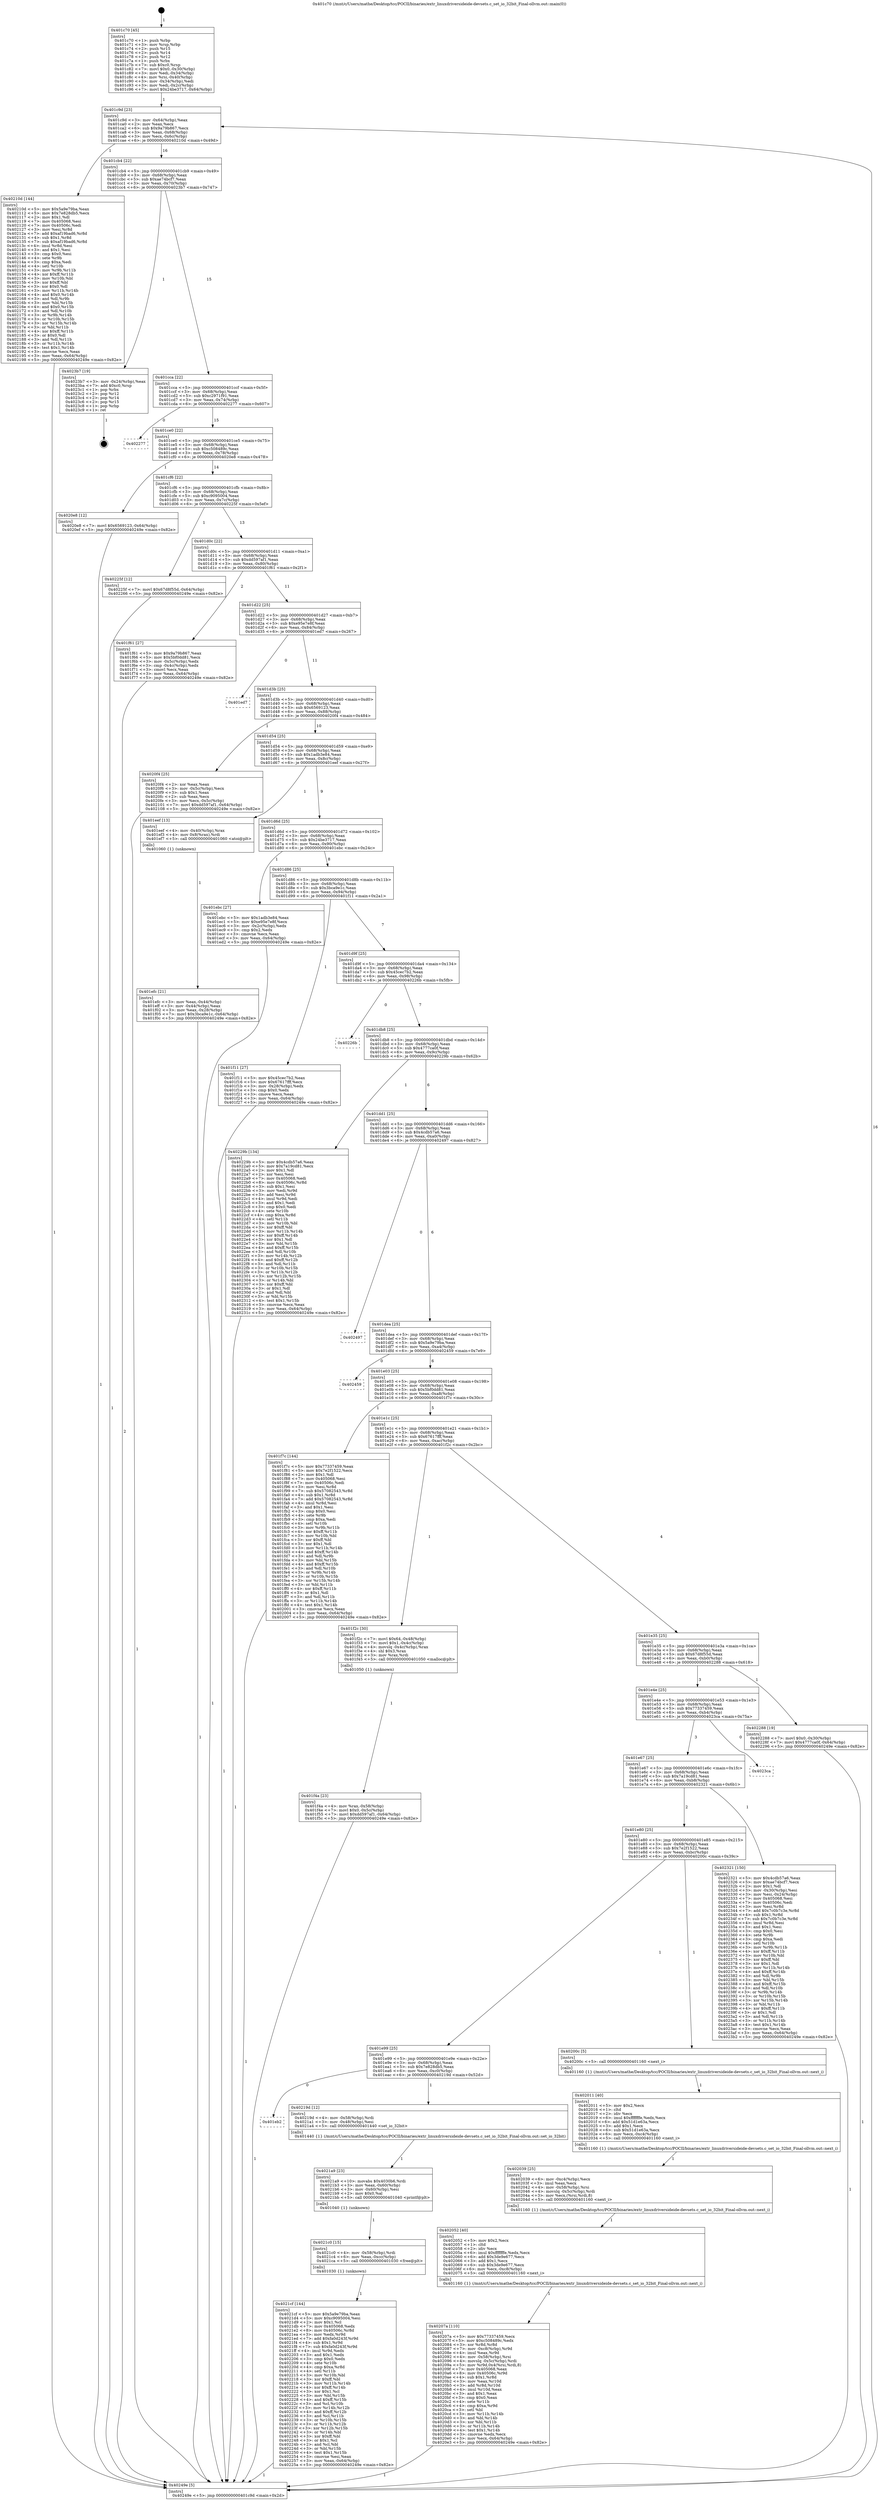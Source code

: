 digraph "0x401c70" {
  label = "0x401c70 (/mnt/c/Users/mathe/Desktop/tcc/POCII/binaries/extr_linuxdriversideide-devsets.c_set_io_32bit_Final-ollvm.out::main(0))"
  labelloc = "t"
  node[shape=record]

  Entry [label="",width=0.3,height=0.3,shape=circle,fillcolor=black,style=filled]
  "0x401c9d" [label="{
     0x401c9d [23]\l
     | [instrs]\l
     &nbsp;&nbsp;0x401c9d \<+3\>: mov -0x64(%rbp),%eax\l
     &nbsp;&nbsp;0x401ca0 \<+2\>: mov %eax,%ecx\l
     &nbsp;&nbsp;0x401ca2 \<+6\>: sub $0x9a79b867,%ecx\l
     &nbsp;&nbsp;0x401ca8 \<+3\>: mov %eax,-0x68(%rbp)\l
     &nbsp;&nbsp;0x401cab \<+3\>: mov %ecx,-0x6c(%rbp)\l
     &nbsp;&nbsp;0x401cae \<+6\>: je 000000000040210d \<main+0x49d\>\l
  }"]
  "0x40210d" [label="{
     0x40210d [144]\l
     | [instrs]\l
     &nbsp;&nbsp;0x40210d \<+5\>: mov $0x5a9e79ba,%eax\l
     &nbsp;&nbsp;0x402112 \<+5\>: mov $0x7e828db5,%ecx\l
     &nbsp;&nbsp;0x402117 \<+2\>: mov $0x1,%dl\l
     &nbsp;&nbsp;0x402119 \<+7\>: mov 0x405068,%esi\l
     &nbsp;&nbsp;0x402120 \<+7\>: mov 0x40506c,%edi\l
     &nbsp;&nbsp;0x402127 \<+3\>: mov %esi,%r8d\l
     &nbsp;&nbsp;0x40212a \<+7\>: add $0xaf19bad6,%r8d\l
     &nbsp;&nbsp;0x402131 \<+4\>: sub $0x1,%r8d\l
     &nbsp;&nbsp;0x402135 \<+7\>: sub $0xaf19bad6,%r8d\l
     &nbsp;&nbsp;0x40213c \<+4\>: imul %r8d,%esi\l
     &nbsp;&nbsp;0x402140 \<+3\>: and $0x1,%esi\l
     &nbsp;&nbsp;0x402143 \<+3\>: cmp $0x0,%esi\l
     &nbsp;&nbsp;0x402146 \<+4\>: sete %r9b\l
     &nbsp;&nbsp;0x40214a \<+3\>: cmp $0xa,%edi\l
     &nbsp;&nbsp;0x40214d \<+4\>: setl %r10b\l
     &nbsp;&nbsp;0x402151 \<+3\>: mov %r9b,%r11b\l
     &nbsp;&nbsp;0x402154 \<+4\>: xor $0xff,%r11b\l
     &nbsp;&nbsp;0x402158 \<+3\>: mov %r10b,%bl\l
     &nbsp;&nbsp;0x40215b \<+3\>: xor $0xff,%bl\l
     &nbsp;&nbsp;0x40215e \<+3\>: xor $0x0,%dl\l
     &nbsp;&nbsp;0x402161 \<+3\>: mov %r11b,%r14b\l
     &nbsp;&nbsp;0x402164 \<+4\>: and $0x0,%r14b\l
     &nbsp;&nbsp;0x402168 \<+3\>: and %dl,%r9b\l
     &nbsp;&nbsp;0x40216b \<+3\>: mov %bl,%r15b\l
     &nbsp;&nbsp;0x40216e \<+4\>: and $0x0,%r15b\l
     &nbsp;&nbsp;0x402172 \<+3\>: and %dl,%r10b\l
     &nbsp;&nbsp;0x402175 \<+3\>: or %r9b,%r14b\l
     &nbsp;&nbsp;0x402178 \<+3\>: or %r10b,%r15b\l
     &nbsp;&nbsp;0x40217b \<+3\>: xor %r15b,%r14b\l
     &nbsp;&nbsp;0x40217e \<+3\>: or %bl,%r11b\l
     &nbsp;&nbsp;0x402181 \<+4\>: xor $0xff,%r11b\l
     &nbsp;&nbsp;0x402185 \<+3\>: or $0x0,%dl\l
     &nbsp;&nbsp;0x402188 \<+3\>: and %dl,%r11b\l
     &nbsp;&nbsp;0x40218b \<+3\>: or %r11b,%r14b\l
     &nbsp;&nbsp;0x40218e \<+4\>: test $0x1,%r14b\l
     &nbsp;&nbsp;0x402192 \<+3\>: cmovne %ecx,%eax\l
     &nbsp;&nbsp;0x402195 \<+3\>: mov %eax,-0x64(%rbp)\l
     &nbsp;&nbsp;0x402198 \<+5\>: jmp 000000000040249e \<main+0x82e\>\l
  }"]
  "0x401cb4" [label="{
     0x401cb4 [22]\l
     | [instrs]\l
     &nbsp;&nbsp;0x401cb4 \<+5\>: jmp 0000000000401cb9 \<main+0x49\>\l
     &nbsp;&nbsp;0x401cb9 \<+3\>: mov -0x68(%rbp),%eax\l
     &nbsp;&nbsp;0x401cbc \<+5\>: sub $0xae74bcf7,%eax\l
     &nbsp;&nbsp;0x401cc1 \<+3\>: mov %eax,-0x70(%rbp)\l
     &nbsp;&nbsp;0x401cc4 \<+6\>: je 00000000004023b7 \<main+0x747\>\l
  }"]
  Exit [label="",width=0.3,height=0.3,shape=circle,fillcolor=black,style=filled,peripheries=2]
  "0x4023b7" [label="{
     0x4023b7 [19]\l
     | [instrs]\l
     &nbsp;&nbsp;0x4023b7 \<+3\>: mov -0x24(%rbp),%eax\l
     &nbsp;&nbsp;0x4023ba \<+7\>: add $0xc0,%rsp\l
     &nbsp;&nbsp;0x4023c1 \<+1\>: pop %rbx\l
     &nbsp;&nbsp;0x4023c2 \<+2\>: pop %r12\l
     &nbsp;&nbsp;0x4023c4 \<+2\>: pop %r14\l
     &nbsp;&nbsp;0x4023c6 \<+2\>: pop %r15\l
     &nbsp;&nbsp;0x4023c8 \<+1\>: pop %rbp\l
     &nbsp;&nbsp;0x4023c9 \<+1\>: ret\l
  }"]
  "0x401cca" [label="{
     0x401cca [22]\l
     | [instrs]\l
     &nbsp;&nbsp;0x401cca \<+5\>: jmp 0000000000401ccf \<main+0x5f\>\l
     &nbsp;&nbsp;0x401ccf \<+3\>: mov -0x68(%rbp),%eax\l
     &nbsp;&nbsp;0x401cd2 \<+5\>: sub $0xc2971f91,%eax\l
     &nbsp;&nbsp;0x401cd7 \<+3\>: mov %eax,-0x74(%rbp)\l
     &nbsp;&nbsp;0x401cda \<+6\>: je 0000000000402277 \<main+0x607\>\l
  }"]
  "0x4021cf" [label="{
     0x4021cf [144]\l
     | [instrs]\l
     &nbsp;&nbsp;0x4021cf \<+5\>: mov $0x5a9e79ba,%eax\l
     &nbsp;&nbsp;0x4021d4 \<+5\>: mov $0xc9095004,%esi\l
     &nbsp;&nbsp;0x4021d9 \<+2\>: mov $0x1,%cl\l
     &nbsp;&nbsp;0x4021db \<+7\>: mov 0x405068,%edx\l
     &nbsp;&nbsp;0x4021e2 \<+8\>: mov 0x40506c,%r8d\l
     &nbsp;&nbsp;0x4021ea \<+3\>: mov %edx,%r9d\l
     &nbsp;&nbsp;0x4021ed \<+7\>: add $0xfa0d243f,%r9d\l
     &nbsp;&nbsp;0x4021f4 \<+4\>: sub $0x1,%r9d\l
     &nbsp;&nbsp;0x4021f8 \<+7\>: sub $0xfa0d243f,%r9d\l
     &nbsp;&nbsp;0x4021ff \<+4\>: imul %r9d,%edx\l
     &nbsp;&nbsp;0x402203 \<+3\>: and $0x1,%edx\l
     &nbsp;&nbsp;0x402206 \<+3\>: cmp $0x0,%edx\l
     &nbsp;&nbsp;0x402209 \<+4\>: sete %r10b\l
     &nbsp;&nbsp;0x40220d \<+4\>: cmp $0xa,%r8d\l
     &nbsp;&nbsp;0x402211 \<+4\>: setl %r11b\l
     &nbsp;&nbsp;0x402215 \<+3\>: mov %r10b,%bl\l
     &nbsp;&nbsp;0x402218 \<+3\>: xor $0xff,%bl\l
     &nbsp;&nbsp;0x40221b \<+3\>: mov %r11b,%r14b\l
     &nbsp;&nbsp;0x40221e \<+4\>: xor $0xff,%r14b\l
     &nbsp;&nbsp;0x402222 \<+3\>: xor $0x1,%cl\l
     &nbsp;&nbsp;0x402225 \<+3\>: mov %bl,%r15b\l
     &nbsp;&nbsp;0x402228 \<+4\>: and $0xff,%r15b\l
     &nbsp;&nbsp;0x40222c \<+3\>: and %cl,%r10b\l
     &nbsp;&nbsp;0x40222f \<+3\>: mov %r14b,%r12b\l
     &nbsp;&nbsp;0x402232 \<+4\>: and $0xff,%r12b\l
     &nbsp;&nbsp;0x402236 \<+3\>: and %cl,%r11b\l
     &nbsp;&nbsp;0x402239 \<+3\>: or %r10b,%r15b\l
     &nbsp;&nbsp;0x40223c \<+3\>: or %r11b,%r12b\l
     &nbsp;&nbsp;0x40223f \<+3\>: xor %r12b,%r15b\l
     &nbsp;&nbsp;0x402242 \<+3\>: or %r14b,%bl\l
     &nbsp;&nbsp;0x402245 \<+3\>: xor $0xff,%bl\l
     &nbsp;&nbsp;0x402248 \<+3\>: or $0x1,%cl\l
     &nbsp;&nbsp;0x40224b \<+2\>: and %cl,%bl\l
     &nbsp;&nbsp;0x40224d \<+3\>: or %bl,%r15b\l
     &nbsp;&nbsp;0x402250 \<+4\>: test $0x1,%r15b\l
     &nbsp;&nbsp;0x402254 \<+3\>: cmovne %esi,%eax\l
     &nbsp;&nbsp;0x402257 \<+3\>: mov %eax,-0x64(%rbp)\l
     &nbsp;&nbsp;0x40225a \<+5\>: jmp 000000000040249e \<main+0x82e\>\l
  }"]
  "0x402277" [label="{
     0x402277\l
  }", style=dashed]
  "0x401ce0" [label="{
     0x401ce0 [22]\l
     | [instrs]\l
     &nbsp;&nbsp;0x401ce0 \<+5\>: jmp 0000000000401ce5 \<main+0x75\>\l
     &nbsp;&nbsp;0x401ce5 \<+3\>: mov -0x68(%rbp),%eax\l
     &nbsp;&nbsp;0x401ce8 \<+5\>: sub $0xc508489c,%eax\l
     &nbsp;&nbsp;0x401ced \<+3\>: mov %eax,-0x78(%rbp)\l
     &nbsp;&nbsp;0x401cf0 \<+6\>: je 00000000004020e8 \<main+0x478\>\l
  }"]
  "0x4021c0" [label="{
     0x4021c0 [15]\l
     | [instrs]\l
     &nbsp;&nbsp;0x4021c0 \<+4\>: mov -0x58(%rbp),%rdi\l
     &nbsp;&nbsp;0x4021c4 \<+6\>: mov %eax,-0xcc(%rbp)\l
     &nbsp;&nbsp;0x4021ca \<+5\>: call 0000000000401030 \<free@plt\>\l
     | [calls]\l
     &nbsp;&nbsp;0x401030 \{1\} (unknown)\l
  }"]
  "0x4020e8" [label="{
     0x4020e8 [12]\l
     | [instrs]\l
     &nbsp;&nbsp;0x4020e8 \<+7\>: movl $0x6569123,-0x64(%rbp)\l
     &nbsp;&nbsp;0x4020ef \<+5\>: jmp 000000000040249e \<main+0x82e\>\l
  }"]
  "0x401cf6" [label="{
     0x401cf6 [22]\l
     | [instrs]\l
     &nbsp;&nbsp;0x401cf6 \<+5\>: jmp 0000000000401cfb \<main+0x8b\>\l
     &nbsp;&nbsp;0x401cfb \<+3\>: mov -0x68(%rbp),%eax\l
     &nbsp;&nbsp;0x401cfe \<+5\>: sub $0xc9095004,%eax\l
     &nbsp;&nbsp;0x401d03 \<+3\>: mov %eax,-0x7c(%rbp)\l
     &nbsp;&nbsp;0x401d06 \<+6\>: je 000000000040225f \<main+0x5ef\>\l
  }"]
  "0x4021a9" [label="{
     0x4021a9 [23]\l
     | [instrs]\l
     &nbsp;&nbsp;0x4021a9 \<+10\>: movabs $0x4030b6,%rdi\l
     &nbsp;&nbsp;0x4021b3 \<+3\>: mov %eax,-0x60(%rbp)\l
     &nbsp;&nbsp;0x4021b6 \<+3\>: mov -0x60(%rbp),%esi\l
     &nbsp;&nbsp;0x4021b9 \<+2\>: mov $0x0,%al\l
     &nbsp;&nbsp;0x4021bb \<+5\>: call 0000000000401040 \<printf@plt\>\l
     | [calls]\l
     &nbsp;&nbsp;0x401040 \{1\} (unknown)\l
  }"]
  "0x40225f" [label="{
     0x40225f [12]\l
     | [instrs]\l
     &nbsp;&nbsp;0x40225f \<+7\>: movl $0x67d8f55d,-0x64(%rbp)\l
     &nbsp;&nbsp;0x402266 \<+5\>: jmp 000000000040249e \<main+0x82e\>\l
  }"]
  "0x401d0c" [label="{
     0x401d0c [22]\l
     | [instrs]\l
     &nbsp;&nbsp;0x401d0c \<+5\>: jmp 0000000000401d11 \<main+0xa1\>\l
     &nbsp;&nbsp;0x401d11 \<+3\>: mov -0x68(%rbp),%eax\l
     &nbsp;&nbsp;0x401d14 \<+5\>: sub $0xdd597af1,%eax\l
     &nbsp;&nbsp;0x401d19 \<+3\>: mov %eax,-0x80(%rbp)\l
     &nbsp;&nbsp;0x401d1c \<+6\>: je 0000000000401f61 \<main+0x2f1\>\l
  }"]
  "0x401eb2" [label="{
     0x401eb2\l
  }", style=dashed]
  "0x401f61" [label="{
     0x401f61 [27]\l
     | [instrs]\l
     &nbsp;&nbsp;0x401f61 \<+5\>: mov $0x9a79b867,%eax\l
     &nbsp;&nbsp;0x401f66 \<+5\>: mov $0x5bf0dd81,%ecx\l
     &nbsp;&nbsp;0x401f6b \<+3\>: mov -0x5c(%rbp),%edx\l
     &nbsp;&nbsp;0x401f6e \<+3\>: cmp -0x4c(%rbp),%edx\l
     &nbsp;&nbsp;0x401f71 \<+3\>: cmovl %ecx,%eax\l
     &nbsp;&nbsp;0x401f74 \<+3\>: mov %eax,-0x64(%rbp)\l
     &nbsp;&nbsp;0x401f77 \<+5\>: jmp 000000000040249e \<main+0x82e\>\l
  }"]
  "0x401d22" [label="{
     0x401d22 [25]\l
     | [instrs]\l
     &nbsp;&nbsp;0x401d22 \<+5\>: jmp 0000000000401d27 \<main+0xb7\>\l
     &nbsp;&nbsp;0x401d27 \<+3\>: mov -0x68(%rbp),%eax\l
     &nbsp;&nbsp;0x401d2a \<+5\>: sub $0xe95e7e8f,%eax\l
     &nbsp;&nbsp;0x401d2f \<+6\>: mov %eax,-0x84(%rbp)\l
     &nbsp;&nbsp;0x401d35 \<+6\>: je 0000000000401ed7 \<main+0x267\>\l
  }"]
  "0x40219d" [label="{
     0x40219d [12]\l
     | [instrs]\l
     &nbsp;&nbsp;0x40219d \<+4\>: mov -0x58(%rbp),%rdi\l
     &nbsp;&nbsp;0x4021a1 \<+3\>: mov -0x48(%rbp),%esi\l
     &nbsp;&nbsp;0x4021a4 \<+5\>: call 0000000000401440 \<set_io_32bit\>\l
     | [calls]\l
     &nbsp;&nbsp;0x401440 \{1\} (/mnt/c/Users/mathe/Desktop/tcc/POCII/binaries/extr_linuxdriversideide-devsets.c_set_io_32bit_Final-ollvm.out::set_io_32bit)\l
  }"]
  "0x401ed7" [label="{
     0x401ed7\l
  }", style=dashed]
  "0x401d3b" [label="{
     0x401d3b [25]\l
     | [instrs]\l
     &nbsp;&nbsp;0x401d3b \<+5\>: jmp 0000000000401d40 \<main+0xd0\>\l
     &nbsp;&nbsp;0x401d40 \<+3\>: mov -0x68(%rbp),%eax\l
     &nbsp;&nbsp;0x401d43 \<+5\>: sub $0x6569123,%eax\l
     &nbsp;&nbsp;0x401d48 \<+6\>: mov %eax,-0x88(%rbp)\l
     &nbsp;&nbsp;0x401d4e \<+6\>: je 00000000004020f4 \<main+0x484\>\l
  }"]
  "0x40207a" [label="{
     0x40207a [110]\l
     | [instrs]\l
     &nbsp;&nbsp;0x40207a \<+5\>: mov $0x77337459,%ecx\l
     &nbsp;&nbsp;0x40207f \<+5\>: mov $0xc508489c,%edx\l
     &nbsp;&nbsp;0x402084 \<+3\>: xor %r8d,%r8d\l
     &nbsp;&nbsp;0x402087 \<+7\>: mov -0xc8(%rbp),%r9d\l
     &nbsp;&nbsp;0x40208e \<+4\>: imul %eax,%r9d\l
     &nbsp;&nbsp;0x402092 \<+4\>: mov -0x58(%rbp),%rsi\l
     &nbsp;&nbsp;0x402096 \<+4\>: movslq -0x5c(%rbp),%rdi\l
     &nbsp;&nbsp;0x40209a \<+5\>: mov %r9d,0x4(%rsi,%rdi,8)\l
     &nbsp;&nbsp;0x40209f \<+7\>: mov 0x405068,%eax\l
     &nbsp;&nbsp;0x4020a6 \<+8\>: mov 0x40506c,%r9d\l
     &nbsp;&nbsp;0x4020ae \<+4\>: sub $0x1,%r8d\l
     &nbsp;&nbsp;0x4020b2 \<+3\>: mov %eax,%r10d\l
     &nbsp;&nbsp;0x4020b5 \<+3\>: add %r8d,%r10d\l
     &nbsp;&nbsp;0x4020b8 \<+4\>: imul %r10d,%eax\l
     &nbsp;&nbsp;0x4020bc \<+3\>: and $0x1,%eax\l
     &nbsp;&nbsp;0x4020bf \<+3\>: cmp $0x0,%eax\l
     &nbsp;&nbsp;0x4020c2 \<+4\>: sete %r11b\l
     &nbsp;&nbsp;0x4020c6 \<+4\>: cmp $0xa,%r9d\l
     &nbsp;&nbsp;0x4020ca \<+3\>: setl %bl\l
     &nbsp;&nbsp;0x4020cd \<+3\>: mov %r11b,%r14b\l
     &nbsp;&nbsp;0x4020d0 \<+3\>: and %bl,%r14b\l
     &nbsp;&nbsp;0x4020d3 \<+3\>: xor %bl,%r11b\l
     &nbsp;&nbsp;0x4020d6 \<+3\>: or %r11b,%r14b\l
     &nbsp;&nbsp;0x4020d9 \<+4\>: test $0x1,%r14b\l
     &nbsp;&nbsp;0x4020dd \<+3\>: cmovne %edx,%ecx\l
     &nbsp;&nbsp;0x4020e0 \<+3\>: mov %ecx,-0x64(%rbp)\l
     &nbsp;&nbsp;0x4020e3 \<+5\>: jmp 000000000040249e \<main+0x82e\>\l
  }"]
  "0x4020f4" [label="{
     0x4020f4 [25]\l
     | [instrs]\l
     &nbsp;&nbsp;0x4020f4 \<+2\>: xor %eax,%eax\l
     &nbsp;&nbsp;0x4020f6 \<+3\>: mov -0x5c(%rbp),%ecx\l
     &nbsp;&nbsp;0x4020f9 \<+3\>: sub $0x1,%eax\l
     &nbsp;&nbsp;0x4020fc \<+2\>: sub %eax,%ecx\l
     &nbsp;&nbsp;0x4020fe \<+3\>: mov %ecx,-0x5c(%rbp)\l
     &nbsp;&nbsp;0x402101 \<+7\>: movl $0xdd597af1,-0x64(%rbp)\l
     &nbsp;&nbsp;0x402108 \<+5\>: jmp 000000000040249e \<main+0x82e\>\l
  }"]
  "0x401d54" [label="{
     0x401d54 [25]\l
     | [instrs]\l
     &nbsp;&nbsp;0x401d54 \<+5\>: jmp 0000000000401d59 \<main+0xe9\>\l
     &nbsp;&nbsp;0x401d59 \<+3\>: mov -0x68(%rbp),%eax\l
     &nbsp;&nbsp;0x401d5c \<+5\>: sub $0x1adb3e84,%eax\l
     &nbsp;&nbsp;0x401d61 \<+6\>: mov %eax,-0x8c(%rbp)\l
     &nbsp;&nbsp;0x401d67 \<+6\>: je 0000000000401eef \<main+0x27f\>\l
  }"]
  "0x402052" [label="{
     0x402052 [40]\l
     | [instrs]\l
     &nbsp;&nbsp;0x402052 \<+5\>: mov $0x2,%ecx\l
     &nbsp;&nbsp;0x402057 \<+1\>: cltd\l
     &nbsp;&nbsp;0x402058 \<+2\>: idiv %ecx\l
     &nbsp;&nbsp;0x40205a \<+6\>: imul $0xfffffffe,%edx,%ecx\l
     &nbsp;&nbsp;0x402060 \<+6\>: add $0x3de9e677,%ecx\l
     &nbsp;&nbsp;0x402066 \<+3\>: add $0x1,%ecx\l
     &nbsp;&nbsp;0x402069 \<+6\>: sub $0x3de9e677,%ecx\l
     &nbsp;&nbsp;0x40206f \<+6\>: mov %ecx,-0xc8(%rbp)\l
     &nbsp;&nbsp;0x402075 \<+5\>: call 0000000000401160 \<next_i\>\l
     | [calls]\l
     &nbsp;&nbsp;0x401160 \{1\} (/mnt/c/Users/mathe/Desktop/tcc/POCII/binaries/extr_linuxdriversideide-devsets.c_set_io_32bit_Final-ollvm.out::next_i)\l
  }"]
  "0x401eef" [label="{
     0x401eef [13]\l
     | [instrs]\l
     &nbsp;&nbsp;0x401eef \<+4\>: mov -0x40(%rbp),%rax\l
     &nbsp;&nbsp;0x401ef3 \<+4\>: mov 0x8(%rax),%rdi\l
     &nbsp;&nbsp;0x401ef7 \<+5\>: call 0000000000401060 \<atoi@plt\>\l
     | [calls]\l
     &nbsp;&nbsp;0x401060 \{1\} (unknown)\l
  }"]
  "0x401d6d" [label="{
     0x401d6d [25]\l
     | [instrs]\l
     &nbsp;&nbsp;0x401d6d \<+5\>: jmp 0000000000401d72 \<main+0x102\>\l
     &nbsp;&nbsp;0x401d72 \<+3\>: mov -0x68(%rbp),%eax\l
     &nbsp;&nbsp;0x401d75 \<+5\>: sub $0x24be3717,%eax\l
     &nbsp;&nbsp;0x401d7a \<+6\>: mov %eax,-0x90(%rbp)\l
     &nbsp;&nbsp;0x401d80 \<+6\>: je 0000000000401ebc \<main+0x24c\>\l
  }"]
  "0x402039" [label="{
     0x402039 [25]\l
     | [instrs]\l
     &nbsp;&nbsp;0x402039 \<+6\>: mov -0xc4(%rbp),%ecx\l
     &nbsp;&nbsp;0x40203f \<+3\>: imul %eax,%ecx\l
     &nbsp;&nbsp;0x402042 \<+4\>: mov -0x58(%rbp),%rsi\l
     &nbsp;&nbsp;0x402046 \<+4\>: movslq -0x5c(%rbp),%rdi\l
     &nbsp;&nbsp;0x40204a \<+3\>: mov %ecx,(%rsi,%rdi,8)\l
     &nbsp;&nbsp;0x40204d \<+5\>: call 0000000000401160 \<next_i\>\l
     | [calls]\l
     &nbsp;&nbsp;0x401160 \{1\} (/mnt/c/Users/mathe/Desktop/tcc/POCII/binaries/extr_linuxdriversideide-devsets.c_set_io_32bit_Final-ollvm.out::next_i)\l
  }"]
  "0x401ebc" [label="{
     0x401ebc [27]\l
     | [instrs]\l
     &nbsp;&nbsp;0x401ebc \<+5\>: mov $0x1adb3e84,%eax\l
     &nbsp;&nbsp;0x401ec1 \<+5\>: mov $0xe95e7e8f,%ecx\l
     &nbsp;&nbsp;0x401ec6 \<+3\>: mov -0x2c(%rbp),%edx\l
     &nbsp;&nbsp;0x401ec9 \<+3\>: cmp $0x2,%edx\l
     &nbsp;&nbsp;0x401ecc \<+3\>: cmovne %ecx,%eax\l
     &nbsp;&nbsp;0x401ecf \<+3\>: mov %eax,-0x64(%rbp)\l
     &nbsp;&nbsp;0x401ed2 \<+5\>: jmp 000000000040249e \<main+0x82e\>\l
  }"]
  "0x401d86" [label="{
     0x401d86 [25]\l
     | [instrs]\l
     &nbsp;&nbsp;0x401d86 \<+5\>: jmp 0000000000401d8b \<main+0x11b\>\l
     &nbsp;&nbsp;0x401d8b \<+3\>: mov -0x68(%rbp),%eax\l
     &nbsp;&nbsp;0x401d8e \<+5\>: sub $0x3bca9e1c,%eax\l
     &nbsp;&nbsp;0x401d93 \<+6\>: mov %eax,-0x94(%rbp)\l
     &nbsp;&nbsp;0x401d99 \<+6\>: je 0000000000401f11 \<main+0x2a1\>\l
  }"]
  "0x40249e" [label="{
     0x40249e [5]\l
     | [instrs]\l
     &nbsp;&nbsp;0x40249e \<+5\>: jmp 0000000000401c9d \<main+0x2d\>\l
  }"]
  "0x401c70" [label="{
     0x401c70 [45]\l
     | [instrs]\l
     &nbsp;&nbsp;0x401c70 \<+1\>: push %rbp\l
     &nbsp;&nbsp;0x401c71 \<+3\>: mov %rsp,%rbp\l
     &nbsp;&nbsp;0x401c74 \<+2\>: push %r15\l
     &nbsp;&nbsp;0x401c76 \<+2\>: push %r14\l
     &nbsp;&nbsp;0x401c78 \<+2\>: push %r12\l
     &nbsp;&nbsp;0x401c7a \<+1\>: push %rbx\l
     &nbsp;&nbsp;0x401c7b \<+7\>: sub $0xc0,%rsp\l
     &nbsp;&nbsp;0x401c82 \<+7\>: movl $0x0,-0x30(%rbp)\l
     &nbsp;&nbsp;0x401c89 \<+3\>: mov %edi,-0x34(%rbp)\l
     &nbsp;&nbsp;0x401c8c \<+4\>: mov %rsi,-0x40(%rbp)\l
     &nbsp;&nbsp;0x401c90 \<+3\>: mov -0x34(%rbp),%edi\l
     &nbsp;&nbsp;0x401c93 \<+3\>: mov %edi,-0x2c(%rbp)\l
     &nbsp;&nbsp;0x401c96 \<+7\>: movl $0x24be3717,-0x64(%rbp)\l
  }"]
  "0x401efc" [label="{
     0x401efc [21]\l
     | [instrs]\l
     &nbsp;&nbsp;0x401efc \<+3\>: mov %eax,-0x44(%rbp)\l
     &nbsp;&nbsp;0x401eff \<+3\>: mov -0x44(%rbp),%eax\l
     &nbsp;&nbsp;0x401f02 \<+3\>: mov %eax,-0x28(%rbp)\l
     &nbsp;&nbsp;0x401f05 \<+7\>: movl $0x3bca9e1c,-0x64(%rbp)\l
     &nbsp;&nbsp;0x401f0c \<+5\>: jmp 000000000040249e \<main+0x82e\>\l
  }"]
  "0x402011" [label="{
     0x402011 [40]\l
     | [instrs]\l
     &nbsp;&nbsp;0x402011 \<+5\>: mov $0x2,%ecx\l
     &nbsp;&nbsp;0x402016 \<+1\>: cltd\l
     &nbsp;&nbsp;0x402017 \<+2\>: idiv %ecx\l
     &nbsp;&nbsp;0x402019 \<+6\>: imul $0xfffffffe,%edx,%ecx\l
     &nbsp;&nbsp;0x40201f \<+6\>: add $0x51d1e63a,%ecx\l
     &nbsp;&nbsp;0x402025 \<+3\>: add $0x1,%ecx\l
     &nbsp;&nbsp;0x402028 \<+6\>: sub $0x51d1e63a,%ecx\l
     &nbsp;&nbsp;0x40202e \<+6\>: mov %ecx,-0xc4(%rbp)\l
     &nbsp;&nbsp;0x402034 \<+5\>: call 0000000000401160 \<next_i\>\l
     | [calls]\l
     &nbsp;&nbsp;0x401160 \{1\} (/mnt/c/Users/mathe/Desktop/tcc/POCII/binaries/extr_linuxdriversideide-devsets.c_set_io_32bit_Final-ollvm.out::next_i)\l
  }"]
  "0x401f11" [label="{
     0x401f11 [27]\l
     | [instrs]\l
     &nbsp;&nbsp;0x401f11 \<+5\>: mov $0x45cec7b2,%eax\l
     &nbsp;&nbsp;0x401f16 \<+5\>: mov $0x67617fff,%ecx\l
     &nbsp;&nbsp;0x401f1b \<+3\>: mov -0x28(%rbp),%edx\l
     &nbsp;&nbsp;0x401f1e \<+3\>: cmp $0x0,%edx\l
     &nbsp;&nbsp;0x401f21 \<+3\>: cmove %ecx,%eax\l
     &nbsp;&nbsp;0x401f24 \<+3\>: mov %eax,-0x64(%rbp)\l
     &nbsp;&nbsp;0x401f27 \<+5\>: jmp 000000000040249e \<main+0x82e\>\l
  }"]
  "0x401d9f" [label="{
     0x401d9f [25]\l
     | [instrs]\l
     &nbsp;&nbsp;0x401d9f \<+5\>: jmp 0000000000401da4 \<main+0x134\>\l
     &nbsp;&nbsp;0x401da4 \<+3\>: mov -0x68(%rbp),%eax\l
     &nbsp;&nbsp;0x401da7 \<+5\>: sub $0x45cec7b2,%eax\l
     &nbsp;&nbsp;0x401dac \<+6\>: mov %eax,-0x98(%rbp)\l
     &nbsp;&nbsp;0x401db2 \<+6\>: je 000000000040226b \<main+0x5fb\>\l
  }"]
  "0x401e99" [label="{
     0x401e99 [25]\l
     | [instrs]\l
     &nbsp;&nbsp;0x401e99 \<+5\>: jmp 0000000000401e9e \<main+0x22e\>\l
     &nbsp;&nbsp;0x401e9e \<+3\>: mov -0x68(%rbp),%eax\l
     &nbsp;&nbsp;0x401ea1 \<+5\>: sub $0x7e828db5,%eax\l
     &nbsp;&nbsp;0x401ea6 \<+6\>: mov %eax,-0xc0(%rbp)\l
     &nbsp;&nbsp;0x401eac \<+6\>: je 000000000040219d \<main+0x52d\>\l
  }"]
  "0x40226b" [label="{
     0x40226b\l
  }", style=dashed]
  "0x401db8" [label="{
     0x401db8 [25]\l
     | [instrs]\l
     &nbsp;&nbsp;0x401db8 \<+5\>: jmp 0000000000401dbd \<main+0x14d\>\l
     &nbsp;&nbsp;0x401dbd \<+3\>: mov -0x68(%rbp),%eax\l
     &nbsp;&nbsp;0x401dc0 \<+5\>: sub $0x4777ca0f,%eax\l
     &nbsp;&nbsp;0x401dc5 \<+6\>: mov %eax,-0x9c(%rbp)\l
     &nbsp;&nbsp;0x401dcb \<+6\>: je 000000000040229b \<main+0x62b\>\l
  }"]
  "0x40200c" [label="{
     0x40200c [5]\l
     | [instrs]\l
     &nbsp;&nbsp;0x40200c \<+5\>: call 0000000000401160 \<next_i\>\l
     | [calls]\l
     &nbsp;&nbsp;0x401160 \{1\} (/mnt/c/Users/mathe/Desktop/tcc/POCII/binaries/extr_linuxdriversideide-devsets.c_set_io_32bit_Final-ollvm.out::next_i)\l
  }"]
  "0x40229b" [label="{
     0x40229b [134]\l
     | [instrs]\l
     &nbsp;&nbsp;0x40229b \<+5\>: mov $0x4cdb57a6,%eax\l
     &nbsp;&nbsp;0x4022a0 \<+5\>: mov $0x7a19cd81,%ecx\l
     &nbsp;&nbsp;0x4022a5 \<+2\>: mov $0x1,%dl\l
     &nbsp;&nbsp;0x4022a7 \<+2\>: xor %esi,%esi\l
     &nbsp;&nbsp;0x4022a9 \<+7\>: mov 0x405068,%edi\l
     &nbsp;&nbsp;0x4022b0 \<+8\>: mov 0x40506c,%r8d\l
     &nbsp;&nbsp;0x4022b8 \<+3\>: sub $0x1,%esi\l
     &nbsp;&nbsp;0x4022bb \<+3\>: mov %edi,%r9d\l
     &nbsp;&nbsp;0x4022be \<+3\>: add %esi,%r9d\l
     &nbsp;&nbsp;0x4022c1 \<+4\>: imul %r9d,%edi\l
     &nbsp;&nbsp;0x4022c5 \<+3\>: and $0x1,%edi\l
     &nbsp;&nbsp;0x4022c8 \<+3\>: cmp $0x0,%edi\l
     &nbsp;&nbsp;0x4022cb \<+4\>: sete %r10b\l
     &nbsp;&nbsp;0x4022cf \<+4\>: cmp $0xa,%r8d\l
     &nbsp;&nbsp;0x4022d3 \<+4\>: setl %r11b\l
     &nbsp;&nbsp;0x4022d7 \<+3\>: mov %r10b,%bl\l
     &nbsp;&nbsp;0x4022da \<+3\>: xor $0xff,%bl\l
     &nbsp;&nbsp;0x4022dd \<+3\>: mov %r11b,%r14b\l
     &nbsp;&nbsp;0x4022e0 \<+4\>: xor $0xff,%r14b\l
     &nbsp;&nbsp;0x4022e4 \<+3\>: xor $0x1,%dl\l
     &nbsp;&nbsp;0x4022e7 \<+3\>: mov %bl,%r15b\l
     &nbsp;&nbsp;0x4022ea \<+4\>: and $0xff,%r15b\l
     &nbsp;&nbsp;0x4022ee \<+3\>: and %dl,%r10b\l
     &nbsp;&nbsp;0x4022f1 \<+3\>: mov %r14b,%r12b\l
     &nbsp;&nbsp;0x4022f4 \<+4\>: and $0xff,%r12b\l
     &nbsp;&nbsp;0x4022f8 \<+3\>: and %dl,%r11b\l
     &nbsp;&nbsp;0x4022fb \<+3\>: or %r10b,%r15b\l
     &nbsp;&nbsp;0x4022fe \<+3\>: or %r11b,%r12b\l
     &nbsp;&nbsp;0x402301 \<+3\>: xor %r12b,%r15b\l
     &nbsp;&nbsp;0x402304 \<+3\>: or %r14b,%bl\l
     &nbsp;&nbsp;0x402307 \<+3\>: xor $0xff,%bl\l
     &nbsp;&nbsp;0x40230a \<+3\>: or $0x1,%dl\l
     &nbsp;&nbsp;0x40230d \<+2\>: and %dl,%bl\l
     &nbsp;&nbsp;0x40230f \<+3\>: or %bl,%r15b\l
     &nbsp;&nbsp;0x402312 \<+4\>: test $0x1,%r15b\l
     &nbsp;&nbsp;0x402316 \<+3\>: cmovne %ecx,%eax\l
     &nbsp;&nbsp;0x402319 \<+3\>: mov %eax,-0x64(%rbp)\l
     &nbsp;&nbsp;0x40231c \<+5\>: jmp 000000000040249e \<main+0x82e\>\l
  }"]
  "0x401dd1" [label="{
     0x401dd1 [25]\l
     | [instrs]\l
     &nbsp;&nbsp;0x401dd1 \<+5\>: jmp 0000000000401dd6 \<main+0x166\>\l
     &nbsp;&nbsp;0x401dd6 \<+3\>: mov -0x68(%rbp),%eax\l
     &nbsp;&nbsp;0x401dd9 \<+5\>: sub $0x4cdb57a6,%eax\l
     &nbsp;&nbsp;0x401dde \<+6\>: mov %eax,-0xa0(%rbp)\l
     &nbsp;&nbsp;0x401de4 \<+6\>: je 0000000000402497 \<main+0x827\>\l
  }"]
  "0x401e80" [label="{
     0x401e80 [25]\l
     | [instrs]\l
     &nbsp;&nbsp;0x401e80 \<+5\>: jmp 0000000000401e85 \<main+0x215\>\l
     &nbsp;&nbsp;0x401e85 \<+3\>: mov -0x68(%rbp),%eax\l
     &nbsp;&nbsp;0x401e88 \<+5\>: sub $0x7e2f1522,%eax\l
     &nbsp;&nbsp;0x401e8d \<+6\>: mov %eax,-0xbc(%rbp)\l
     &nbsp;&nbsp;0x401e93 \<+6\>: je 000000000040200c \<main+0x39c\>\l
  }"]
  "0x402497" [label="{
     0x402497\l
  }", style=dashed]
  "0x401dea" [label="{
     0x401dea [25]\l
     | [instrs]\l
     &nbsp;&nbsp;0x401dea \<+5\>: jmp 0000000000401def \<main+0x17f\>\l
     &nbsp;&nbsp;0x401def \<+3\>: mov -0x68(%rbp),%eax\l
     &nbsp;&nbsp;0x401df2 \<+5\>: sub $0x5a9e79ba,%eax\l
     &nbsp;&nbsp;0x401df7 \<+6\>: mov %eax,-0xa4(%rbp)\l
     &nbsp;&nbsp;0x401dfd \<+6\>: je 0000000000402459 \<main+0x7e9\>\l
  }"]
  "0x402321" [label="{
     0x402321 [150]\l
     | [instrs]\l
     &nbsp;&nbsp;0x402321 \<+5\>: mov $0x4cdb57a6,%eax\l
     &nbsp;&nbsp;0x402326 \<+5\>: mov $0xae74bcf7,%ecx\l
     &nbsp;&nbsp;0x40232b \<+2\>: mov $0x1,%dl\l
     &nbsp;&nbsp;0x40232d \<+3\>: mov -0x30(%rbp),%esi\l
     &nbsp;&nbsp;0x402330 \<+3\>: mov %esi,-0x24(%rbp)\l
     &nbsp;&nbsp;0x402333 \<+7\>: mov 0x405068,%esi\l
     &nbsp;&nbsp;0x40233a \<+7\>: mov 0x40506c,%edi\l
     &nbsp;&nbsp;0x402341 \<+3\>: mov %esi,%r8d\l
     &nbsp;&nbsp;0x402344 \<+7\>: add $0x7c0b7c3e,%r8d\l
     &nbsp;&nbsp;0x40234b \<+4\>: sub $0x1,%r8d\l
     &nbsp;&nbsp;0x40234f \<+7\>: sub $0x7c0b7c3e,%r8d\l
     &nbsp;&nbsp;0x402356 \<+4\>: imul %r8d,%esi\l
     &nbsp;&nbsp;0x40235a \<+3\>: and $0x1,%esi\l
     &nbsp;&nbsp;0x40235d \<+3\>: cmp $0x0,%esi\l
     &nbsp;&nbsp;0x402360 \<+4\>: sete %r9b\l
     &nbsp;&nbsp;0x402364 \<+3\>: cmp $0xa,%edi\l
     &nbsp;&nbsp;0x402367 \<+4\>: setl %r10b\l
     &nbsp;&nbsp;0x40236b \<+3\>: mov %r9b,%r11b\l
     &nbsp;&nbsp;0x40236e \<+4\>: xor $0xff,%r11b\l
     &nbsp;&nbsp;0x402372 \<+3\>: mov %r10b,%bl\l
     &nbsp;&nbsp;0x402375 \<+3\>: xor $0xff,%bl\l
     &nbsp;&nbsp;0x402378 \<+3\>: xor $0x1,%dl\l
     &nbsp;&nbsp;0x40237b \<+3\>: mov %r11b,%r14b\l
     &nbsp;&nbsp;0x40237e \<+4\>: and $0xff,%r14b\l
     &nbsp;&nbsp;0x402382 \<+3\>: and %dl,%r9b\l
     &nbsp;&nbsp;0x402385 \<+3\>: mov %bl,%r15b\l
     &nbsp;&nbsp;0x402388 \<+4\>: and $0xff,%r15b\l
     &nbsp;&nbsp;0x40238c \<+3\>: and %dl,%r10b\l
     &nbsp;&nbsp;0x40238f \<+3\>: or %r9b,%r14b\l
     &nbsp;&nbsp;0x402392 \<+3\>: or %r10b,%r15b\l
     &nbsp;&nbsp;0x402395 \<+3\>: xor %r15b,%r14b\l
     &nbsp;&nbsp;0x402398 \<+3\>: or %bl,%r11b\l
     &nbsp;&nbsp;0x40239b \<+4\>: xor $0xff,%r11b\l
     &nbsp;&nbsp;0x40239f \<+3\>: or $0x1,%dl\l
     &nbsp;&nbsp;0x4023a2 \<+3\>: and %dl,%r11b\l
     &nbsp;&nbsp;0x4023a5 \<+3\>: or %r11b,%r14b\l
     &nbsp;&nbsp;0x4023a8 \<+4\>: test $0x1,%r14b\l
     &nbsp;&nbsp;0x4023ac \<+3\>: cmovne %ecx,%eax\l
     &nbsp;&nbsp;0x4023af \<+3\>: mov %eax,-0x64(%rbp)\l
     &nbsp;&nbsp;0x4023b2 \<+5\>: jmp 000000000040249e \<main+0x82e\>\l
  }"]
  "0x402459" [label="{
     0x402459\l
  }", style=dashed]
  "0x401e03" [label="{
     0x401e03 [25]\l
     | [instrs]\l
     &nbsp;&nbsp;0x401e03 \<+5\>: jmp 0000000000401e08 \<main+0x198\>\l
     &nbsp;&nbsp;0x401e08 \<+3\>: mov -0x68(%rbp),%eax\l
     &nbsp;&nbsp;0x401e0b \<+5\>: sub $0x5bf0dd81,%eax\l
     &nbsp;&nbsp;0x401e10 \<+6\>: mov %eax,-0xa8(%rbp)\l
     &nbsp;&nbsp;0x401e16 \<+6\>: je 0000000000401f7c \<main+0x30c\>\l
  }"]
  "0x401e67" [label="{
     0x401e67 [25]\l
     | [instrs]\l
     &nbsp;&nbsp;0x401e67 \<+5\>: jmp 0000000000401e6c \<main+0x1fc\>\l
     &nbsp;&nbsp;0x401e6c \<+3\>: mov -0x68(%rbp),%eax\l
     &nbsp;&nbsp;0x401e6f \<+5\>: sub $0x7a19cd81,%eax\l
     &nbsp;&nbsp;0x401e74 \<+6\>: mov %eax,-0xb8(%rbp)\l
     &nbsp;&nbsp;0x401e7a \<+6\>: je 0000000000402321 \<main+0x6b1\>\l
  }"]
  "0x401f7c" [label="{
     0x401f7c [144]\l
     | [instrs]\l
     &nbsp;&nbsp;0x401f7c \<+5\>: mov $0x77337459,%eax\l
     &nbsp;&nbsp;0x401f81 \<+5\>: mov $0x7e2f1522,%ecx\l
     &nbsp;&nbsp;0x401f86 \<+2\>: mov $0x1,%dl\l
     &nbsp;&nbsp;0x401f88 \<+7\>: mov 0x405068,%esi\l
     &nbsp;&nbsp;0x401f8f \<+7\>: mov 0x40506c,%edi\l
     &nbsp;&nbsp;0x401f96 \<+3\>: mov %esi,%r8d\l
     &nbsp;&nbsp;0x401f99 \<+7\>: sub $0x57082543,%r8d\l
     &nbsp;&nbsp;0x401fa0 \<+4\>: sub $0x1,%r8d\l
     &nbsp;&nbsp;0x401fa4 \<+7\>: add $0x57082543,%r8d\l
     &nbsp;&nbsp;0x401fab \<+4\>: imul %r8d,%esi\l
     &nbsp;&nbsp;0x401faf \<+3\>: and $0x1,%esi\l
     &nbsp;&nbsp;0x401fb2 \<+3\>: cmp $0x0,%esi\l
     &nbsp;&nbsp;0x401fb5 \<+4\>: sete %r9b\l
     &nbsp;&nbsp;0x401fb9 \<+3\>: cmp $0xa,%edi\l
     &nbsp;&nbsp;0x401fbc \<+4\>: setl %r10b\l
     &nbsp;&nbsp;0x401fc0 \<+3\>: mov %r9b,%r11b\l
     &nbsp;&nbsp;0x401fc3 \<+4\>: xor $0xff,%r11b\l
     &nbsp;&nbsp;0x401fc7 \<+3\>: mov %r10b,%bl\l
     &nbsp;&nbsp;0x401fca \<+3\>: xor $0xff,%bl\l
     &nbsp;&nbsp;0x401fcd \<+3\>: xor $0x1,%dl\l
     &nbsp;&nbsp;0x401fd0 \<+3\>: mov %r11b,%r14b\l
     &nbsp;&nbsp;0x401fd3 \<+4\>: and $0xff,%r14b\l
     &nbsp;&nbsp;0x401fd7 \<+3\>: and %dl,%r9b\l
     &nbsp;&nbsp;0x401fda \<+3\>: mov %bl,%r15b\l
     &nbsp;&nbsp;0x401fdd \<+4\>: and $0xff,%r15b\l
     &nbsp;&nbsp;0x401fe1 \<+3\>: and %dl,%r10b\l
     &nbsp;&nbsp;0x401fe4 \<+3\>: or %r9b,%r14b\l
     &nbsp;&nbsp;0x401fe7 \<+3\>: or %r10b,%r15b\l
     &nbsp;&nbsp;0x401fea \<+3\>: xor %r15b,%r14b\l
     &nbsp;&nbsp;0x401fed \<+3\>: or %bl,%r11b\l
     &nbsp;&nbsp;0x401ff0 \<+4\>: xor $0xff,%r11b\l
     &nbsp;&nbsp;0x401ff4 \<+3\>: or $0x1,%dl\l
     &nbsp;&nbsp;0x401ff7 \<+3\>: and %dl,%r11b\l
     &nbsp;&nbsp;0x401ffa \<+3\>: or %r11b,%r14b\l
     &nbsp;&nbsp;0x401ffd \<+4\>: test $0x1,%r14b\l
     &nbsp;&nbsp;0x402001 \<+3\>: cmovne %ecx,%eax\l
     &nbsp;&nbsp;0x402004 \<+3\>: mov %eax,-0x64(%rbp)\l
     &nbsp;&nbsp;0x402007 \<+5\>: jmp 000000000040249e \<main+0x82e\>\l
  }"]
  "0x401e1c" [label="{
     0x401e1c [25]\l
     | [instrs]\l
     &nbsp;&nbsp;0x401e1c \<+5\>: jmp 0000000000401e21 \<main+0x1b1\>\l
     &nbsp;&nbsp;0x401e21 \<+3\>: mov -0x68(%rbp),%eax\l
     &nbsp;&nbsp;0x401e24 \<+5\>: sub $0x67617fff,%eax\l
     &nbsp;&nbsp;0x401e29 \<+6\>: mov %eax,-0xac(%rbp)\l
     &nbsp;&nbsp;0x401e2f \<+6\>: je 0000000000401f2c \<main+0x2bc\>\l
  }"]
  "0x4023ca" [label="{
     0x4023ca\l
  }", style=dashed]
  "0x401f2c" [label="{
     0x401f2c [30]\l
     | [instrs]\l
     &nbsp;&nbsp;0x401f2c \<+7\>: movl $0x64,-0x48(%rbp)\l
     &nbsp;&nbsp;0x401f33 \<+7\>: movl $0x1,-0x4c(%rbp)\l
     &nbsp;&nbsp;0x401f3a \<+4\>: movslq -0x4c(%rbp),%rax\l
     &nbsp;&nbsp;0x401f3e \<+4\>: shl $0x3,%rax\l
     &nbsp;&nbsp;0x401f42 \<+3\>: mov %rax,%rdi\l
     &nbsp;&nbsp;0x401f45 \<+5\>: call 0000000000401050 \<malloc@plt\>\l
     | [calls]\l
     &nbsp;&nbsp;0x401050 \{1\} (unknown)\l
  }"]
  "0x401e35" [label="{
     0x401e35 [25]\l
     | [instrs]\l
     &nbsp;&nbsp;0x401e35 \<+5\>: jmp 0000000000401e3a \<main+0x1ca\>\l
     &nbsp;&nbsp;0x401e3a \<+3\>: mov -0x68(%rbp),%eax\l
     &nbsp;&nbsp;0x401e3d \<+5\>: sub $0x67d8f55d,%eax\l
     &nbsp;&nbsp;0x401e42 \<+6\>: mov %eax,-0xb0(%rbp)\l
     &nbsp;&nbsp;0x401e48 \<+6\>: je 0000000000402288 \<main+0x618\>\l
  }"]
  "0x401f4a" [label="{
     0x401f4a [23]\l
     | [instrs]\l
     &nbsp;&nbsp;0x401f4a \<+4\>: mov %rax,-0x58(%rbp)\l
     &nbsp;&nbsp;0x401f4e \<+7\>: movl $0x0,-0x5c(%rbp)\l
     &nbsp;&nbsp;0x401f55 \<+7\>: movl $0xdd597af1,-0x64(%rbp)\l
     &nbsp;&nbsp;0x401f5c \<+5\>: jmp 000000000040249e \<main+0x82e\>\l
  }"]
  "0x401e4e" [label="{
     0x401e4e [25]\l
     | [instrs]\l
     &nbsp;&nbsp;0x401e4e \<+5\>: jmp 0000000000401e53 \<main+0x1e3\>\l
     &nbsp;&nbsp;0x401e53 \<+3\>: mov -0x68(%rbp),%eax\l
     &nbsp;&nbsp;0x401e56 \<+5\>: sub $0x77337459,%eax\l
     &nbsp;&nbsp;0x401e5b \<+6\>: mov %eax,-0xb4(%rbp)\l
     &nbsp;&nbsp;0x401e61 \<+6\>: je 00000000004023ca \<main+0x75a\>\l
  }"]
  "0x402288" [label="{
     0x402288 [19]\l
     | [instrs]\l
     &nbsp;&nbsp;0x402288 \<+7\>: movl $0x0,-0x30(%rbp)\l
     &nbsp;&nbsp;0x40228f \<+7\>: movl $0x4777ca0f,-0x64(%rbp)\l
     &nbsp;&nbsp;0x402296 \<+5\>: jmp 000000000040249e \<main+0x82e\>\l
  }"]
  Entry -> "0x401c70" [label=" 1"]
  "0x401c9d" -> "0x40210d" [label=" 1"]
  "0x401c9d" -> "0x401cb4" [label=" 16"]
  "0x4023b7" -> Exit [label=" 1"]
  "0x401cb4" -> "0x4023b7" [label=" 1"]
  "0x401cb4" -> "0x401cca" [label=" 15"]
  "0x402321" -> "0x40249e" [label=" 1"]
  "0x401cca" -> "0x402277" [label=" 0"]
  "0x401cca" -> "0x401ce0" [label=" 15"]
  "0x40229b" -> "0x40249e" [label=" 1"]
  "0x401ce0" -> "0x4020e8" [label=" 1"]
  "0x401ce0" -> "0x401cf6" [label=" 14"]
  "0x402288" -> "0x40249e" [label=" 1"]
  "0x401cf6" -> "0x40225f" [label=" 1"]
  "0x401cf6" -> "0x401d0c" [label=" 13"]
  "0x40225f" -> "0x40249e" [label=" 1"]
  "0x401d0c" -> "0x401f61" [label=" 2"]
  "0x401d0c" -> "0x401d22" [label=" 11"]
  "0x4021cf" -> "0x40249e" [label=" 1"]
  "0x401d22" -> "0x401ed7" [label=" 0"]
  "0x401d22" -> "0x401d3b" [label=" 11"]
  "0x4021c0" -> "0x4021cf" [label=" 1"]
  "0x401d3b" -> "0x4020f4" [label=" 1"]
  "0x401d3b" -> "0x401d54" [label=" 10"]
  "0x40219d" -> "0x4021a9" [label=" 1"]
  "0x401d54" -> "0x401eef" [label=" 1"]
  "0x401d54" -> "0x401d6d" [label=" 9"]
  "0x401e99" -> "0x401eb2" [label=" 0"]
  "0x401d6d" -> "0x401ebc" [label=" 1"]
  "0x401d6d" -> "0x401d86" [label=" 8"]
  "0x401ebc" -> "0x40249e" [label=" 1"]
  "0x401c70" -> "0x401c9d" [label=" 1"]
  "0x40249e" -> "0x401c9d" [label=" 16"]
  "0x401eef" -> "0x401efc" [label=" 1"]
  "0x401efc" -> "0x40249e" [label=" 1"]
  "0x401e99" -> "0x40219d" [label=" 1"]
  "0x401d86" -> "0x401f11" [label=" 1"]
  "0x401d86" -> "0x401d9f" [label=" 7"]
  "0x401f11" -> "0x40249e" [label=" 1"]
  "0x4021a9" -> "0x4021c0" [label=" 1"]
  "0x401d9f" -> "0x40226b" [label=" 0"]
  "0x401d9f" -> "0x401db8" [label=" 7"]
  "0x40210d" -> "0x40249e" [label=" 1"]
  "0x401db8" -> "0x40229b" [label=" 1"]
  "0x401db8" -> "0x401dd1" [label=" 6"]
  "0x4020f4" -> "0x40249e" [label=" 1"]
  "0x401dd1" -> "0x402497" [label=" 0"]
  "0x401dd1" -> "0x401dea" [label=" 6"]
  "0x40207a" -> "0x40249e" [label=" 1"]
  "0x401dea" -> "0x402459" [label=" 0"]
  "0x401dea" -> "0x401e03" [label=" 6"]
  "0x402052" -> "0x40207a" [label=" 1"]
  "0x401e03" -> "0x401f7c" [label=" 1"]
  "0x401e03" -> "0x401e1c" [label=" 5"]
  "0x402011" -> "0x402039" [label=" 1"]
  "0x401e1c" -> "0x401f2c" [label=" 1"]
  "0x401e1c" -> "0x401e35" [label=" 4"]
  "0x401f2c" -> "0x401f4a" [label=" 1"]
  "0x401f4a" -> "0x40249e" [label=" 1"]
  "0x401f61" -> "0x40249e" [label=" 2"]
  "0x401f7c" -> "0x40249e" [label=" 1"]
  "0x40200c" -> "0x402011" [label=" 1"]
  "0x401e35" -> "0x402288" [label=" 1"]
  "0x401e35" -> "0x401e4e" [label=" 3"]
  "0x401e80" -> "0x401e99" [label=" 1"]
  "0x401e4e" -> "0x4023ca" [label=" 0"]
  "0x401e4e" -> "0x401e67" [label=" 3"]
  "0x402039" -> "0x402052" [label=" 1"]
  "0x401e67" -> "0x402321" [label=" 1"]
  "0x401e67" -> "0x401e80" [label=" 2"]
  "0x4020e8" -> "0x40249e" [label=" 1"]
  "0x401e80" -> "0x40200c" [label=" 1"]
}
